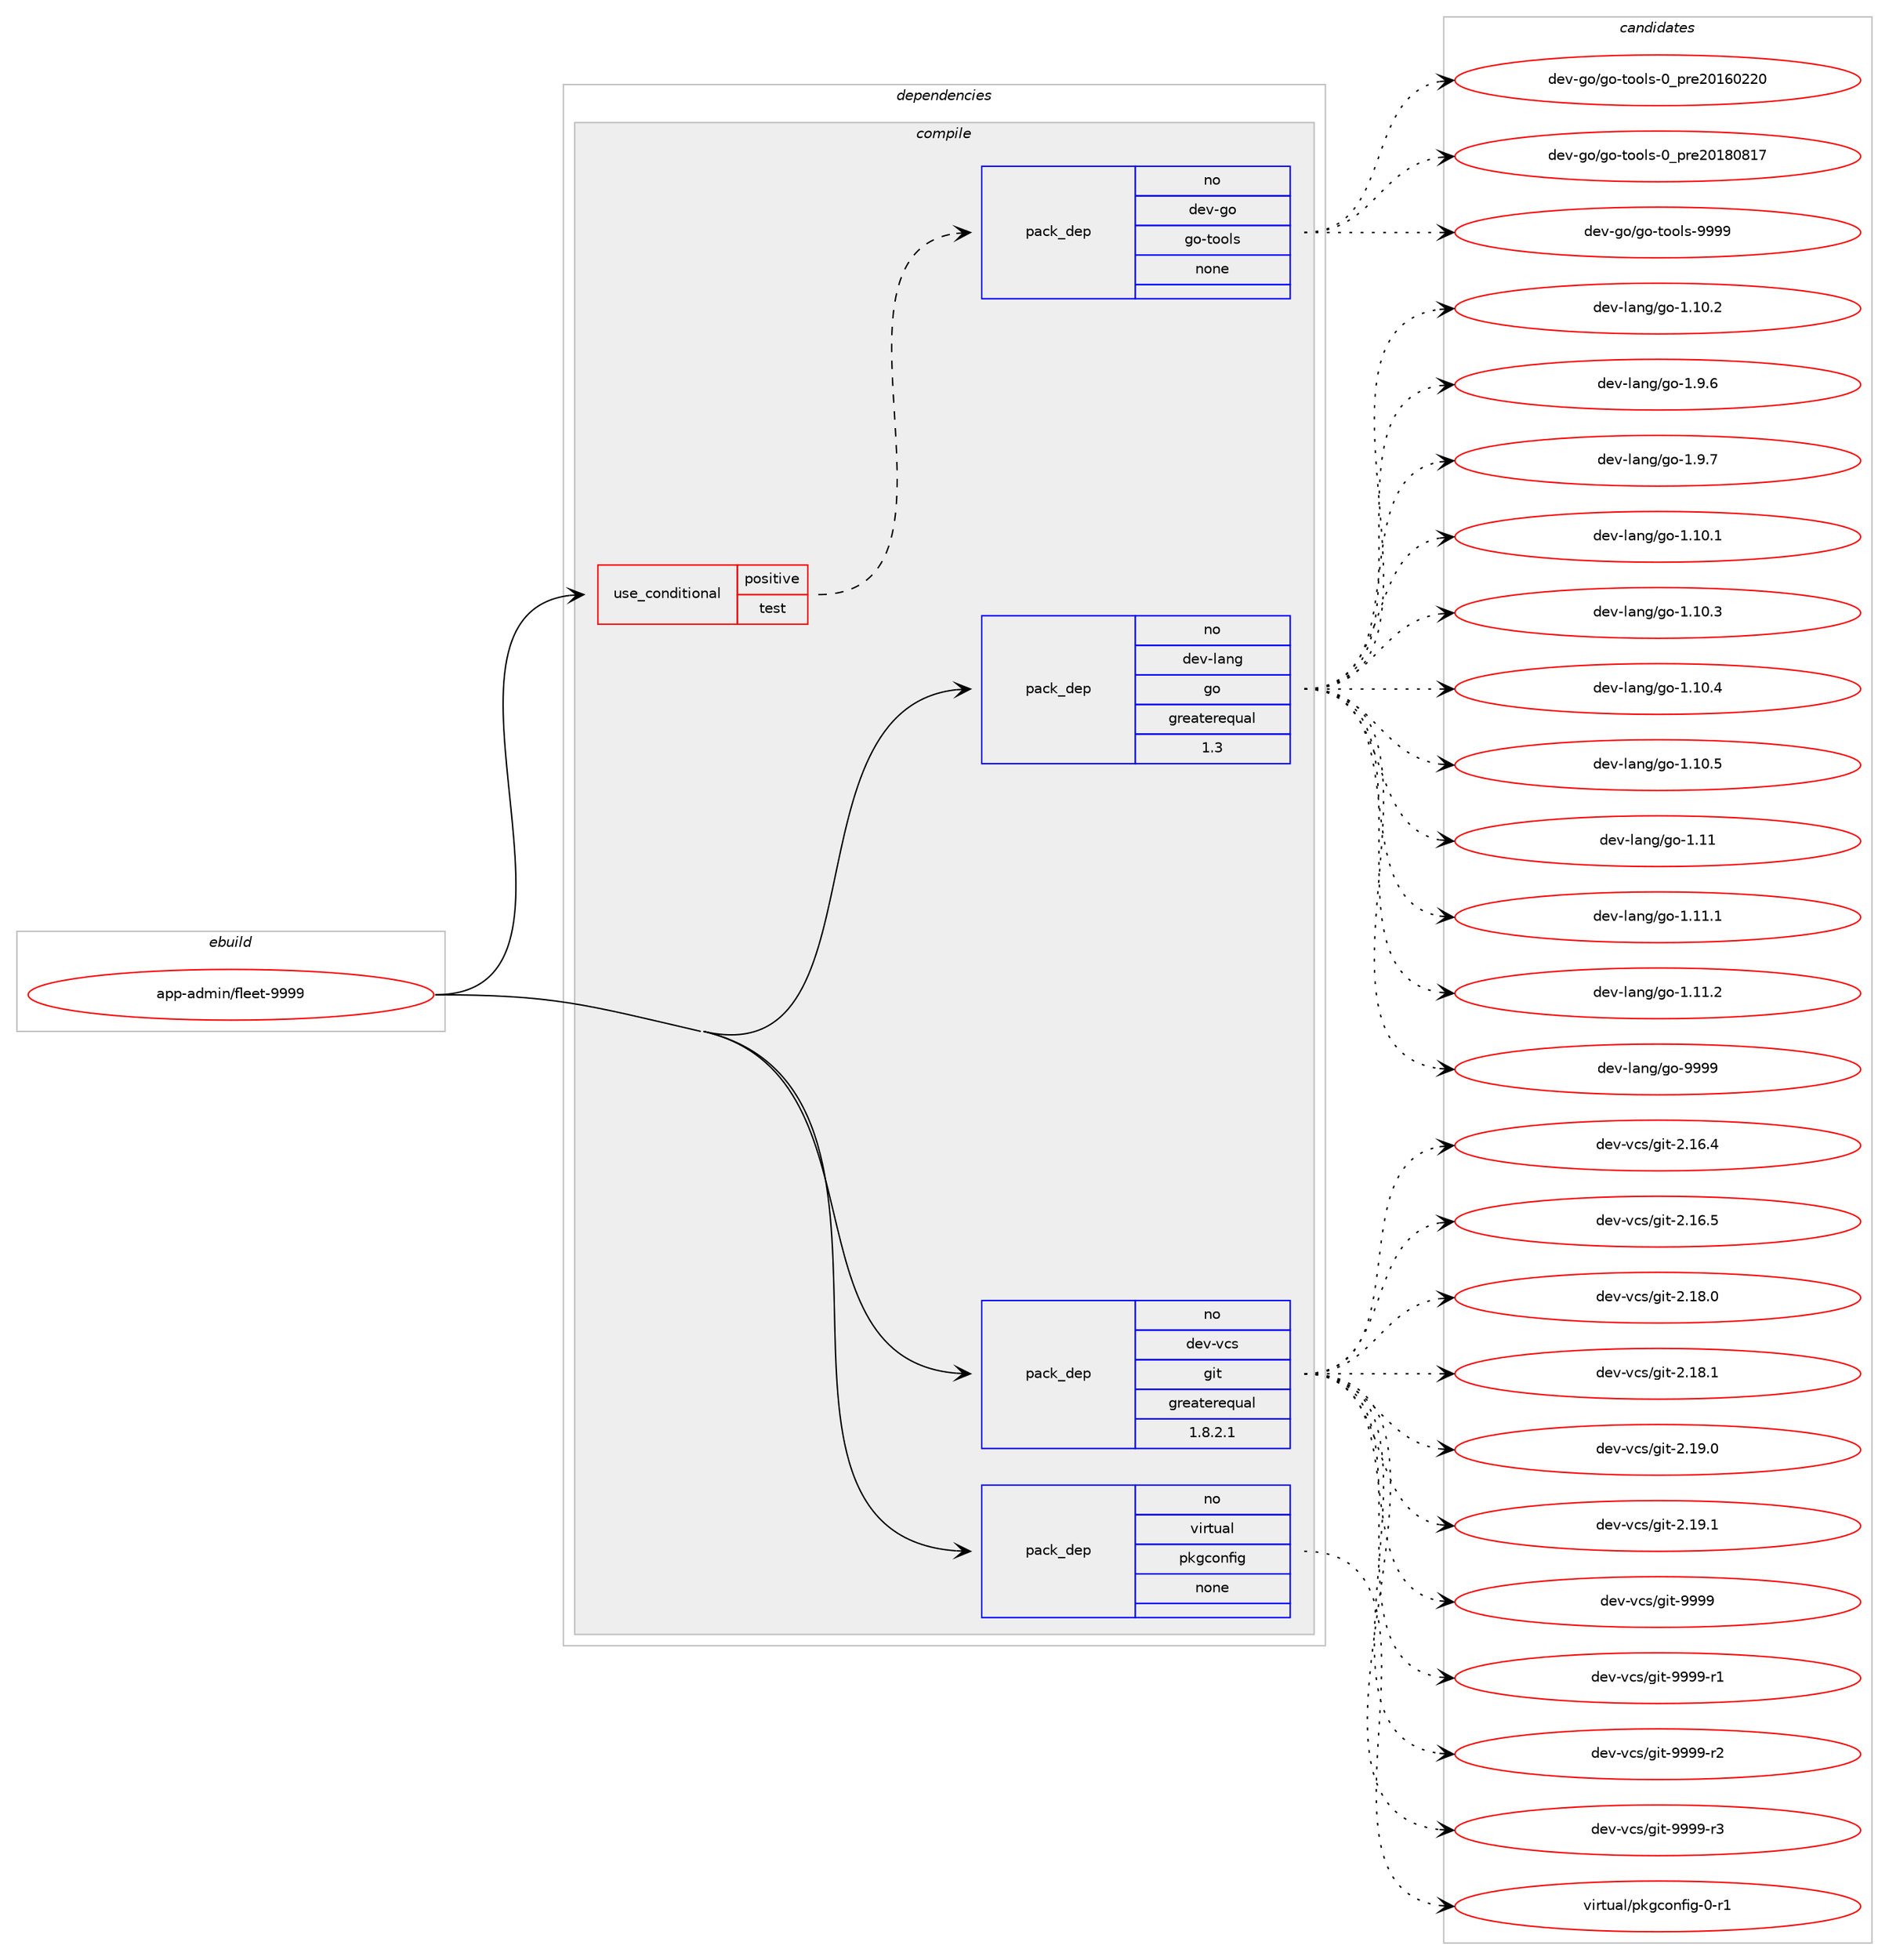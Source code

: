 digraph prolog {

# *************
# Graph options
# *************

newrank=true;
concentrate=true;
compound=true;
graph [rankdir=LR,fontname=Helvetica,fontsize=10,ranksep=1.5];#, ranksep=2.5, nodesep=0.2];
edge  [arrowhead=vee];
node  [fontname=Helvetica,fontsize=10];

# **********
# The ebuild
# **********

subgraph cluster_leftcol {
color=gray;
rank=same;
label=<<i>ebuild</i>>;
id [label="app-admin/fleet-9999", color=red, width=4, href="../app-admin/fleet-9999.svg"];
}

# ****************
# The dependencies
# ****************

subgraph cluster_midcol {
color=gray;
label=<<i>dependencies</i>>;
subgraph cluster_compile {
fillcolor="#eeeeee";
style=filled;
label=<<i>compile</i>>;
subgraph cond64 {
dependency455 [label=<<TABLE BORDER="0" CELLBORDER="1" CELLSPACING="0" CELLPADDING="4"><TR><TD ROWSPAN="3" CELLPADDING="10">use_conditional</TD></TR><TR><TD>positive</TD></TR><TR><TD>test</TD></TR></TABLE>>, shape=none, color=red];
subgraph pack371 {
dependency456 [label=<<TABLE BORDER="0" CELLBORDER="1" CELLSPACING="0" CELLPADDING="4" WIDTH="220"><TR><TD ROWSPAN="6" CELLPADDING="30">pack_dep</TD></TR><TR><TD WIDTH="110">no</TD></TR><TR><TD>dev-go</TD></TR><TR><TD>go-tools</TD></TR><TR><TD>none</TD></TR><TR><TD></TD></TR></TABLE>>, shape=none, color=blue];
}
dependency455:e -> dependency456:w [weight=20,style="dashed",arrowhead="vee"];
}
id:e -> dependency455:w [weight=20,style="solid",arrowhead="vee"];
subgraph pack372 {
dependency457 [label=<<TABLE BORDER="0" CELLBORDER="1" CELLSPACING="0" CELLPADDING="4" WIDTH="220"><TR><TD ROWSPAN="6" CELLPADDING="30">pack_dep</TD></TR><TR><TD WIDTH="110">no</TD></TR><TR><TD>dev-lang</TD></TR><TR><TD>go</TD></TR><TR><TD>greaterequal</TD></TR><TR><TD>1.3</TD></TR></TABLE>>, shape=none, color=blue];
}
id:e -> dependency457:w [weight=20,style="solid",arrowhead="vee"];
subgraph pack373 {
dependency458 [label=<<TABLE BORDER="0" CELLBORDER="1" CELLSPACING="0" CELLPADDING="4" WIDTH="220"><TR><TD ROWSPAN="6" CELLPADDING="30">pack_dep</TD></TR><TR><TD WIDTH="110">no</TD></TR><TR><TD>dev-vcs</TD></TR><TR><TD>git</TD></TR><TR><TD>greaterequal</TD></TR><TR><TD>1.8.2.1</TD></TR></TABLE>>, shape=none, color=blue];
}
id:e -> dependency458:w [weight=20,style="solid",arrowhead="vee"];
subgraph pack374 {
dependency459 [label=<<TABLE BORDER="0" CELLBORDER="1" CELLSPACING="0" CELLPADDING="4" WIDTH="220"><TR><TD ROWSPAN="6" CELLPADDING="30">pack_dep</TD></TR><TR><TD WIDTH="110">no</TD></TR><TR><TD>virtual</TD></TR><TR><TD>pkgconfig</TD></TR><TR><TD>none</TD></TR><TR><TD></TD></TR></TABLE>>, shape=none, color=blue];
}
id:e -> dependency459:w [weight=20,style="solid",arrowhead="vee"];
}
subgraph cluster_compileandrun {
fillcolor="#eeeeee";
style=filled;
label=<<i>compile and run</i>>;
}
subgraph cluster_run {
fillcolor="#eeeeee";
style=filled;
label=<<i>run</i>>;
}
}

# **************
# The candidates
# **************

subgraph cluster_choices {
rank=same;
color=gray;
label=<<i>candidates</i>>;

subgraph choice371 {
color=black;
nodesep=1;
choice1001011184510311147103111451161111111081154548951121141015048495448505048 [label="dev-go/go-tools-0_pre20160220", color=red, width=4,href="../dev-go/go-tools-0_pre20160220.svg"];
choice1001011184510311147103111451161111111081154548951121141015048495648564955 [label="dev-go/go-tools-0_pre20180817", color=red, width=4,href="../dev-go/go-tools-0_pre20180817.svg"];
choice1001011184510311147103111451161111111081154557575757 [label="dev-go/go-tools-9999", color=red, width=4,href="../dev-go/go-tools-9999.svg"];
dependency456:e -> choice1001011184510311147103111451161111111081154548951121141015048495448505048:w [style=dotted,weight="100"];
dependency456:e -> choice1001011184510311147103111451161111111081154548951121141015048495648564955:w [style=dotted,weight="100"];
dependency456:e -> choice1001011184510311147103111451161111111081154557575757:w [style=dotted,weight="100"];
}
subgraph choice372 {
color=black;
nodesep=1;
choice10010111845108971101034710311145494649484650 [label="dev-lang/go-1.10.2", color=red, width=4,href="../dev-lang/go-1.10.2.svg"];
choice100101118451089711010347103111454946574654 [label="dev-lang/go-1.9.6", color=red, width=4,href="../dev-lang/go-1.9.6.svg"];
choice100101118451089711010347103111454946574655 [label="dev-lang/go-1.9.7", color=red, width=4,href="../dev-lang/go-1.9.7.svg"];
choice10010111845108971101034710311145494649484649 [label="dev-lang/go-1.10.1", color=red, width=4,href="../dev-lang/go-1.10.1.svg"];
choice10010111845108971101034710311145494649484651 [label="dev-lang/go-1.10.3", color=red, width=4,href="../dev-lang/go-1.10.3.svg"];
choice10010111845108971101034710311145494649484652 [label="dev-lang/go-1.10.4", color=red, width=4,href="../dev-lang/go-1.10.4.svg"];
choice10010111845108971101034710311145494649484653 [label="dev-lang/go-1.10.5", color=red, width=4,href="../dev-lang/go-1.10.5.svg"];
choice1001011184510897110103471031114549464949 [label="dev-lang/go-1.11", color=red, width=4,href="../dev-lang/go-1.11.svg"];
choice10010111845108971101034710311145494649494649 [label="dev-lang/go-1.11.1", color=red, width=4,href="../dev-lang/go-1.11.1.svg"];
choice10010111845108971101034710311145494649494650 [label="dev-lang/go-1.11.2", color=red, width=4,href="../dev-lang/go-1.11.2.svg"];
choice1001011184510897110103471031114557575757 [label="dev-lang/go-9999", color=red, width=4,href="../dev-lang/go-9999.svg"];
dependency457:e -> choice10010111845108971101034710311145494649484650:w [style=dotted,weight="100"];
dependency457:e -> choice100101118451089711010347103111454946574654:w [style=dotted,weight="100"];
dependency457:e -> choice100101118451089711010347103111454946574655:w [style=dotted,weight="100"];
dependency457:e -> choice10010111845108971101034710311145494649484649:w [style=dotted,weight="100"];
dependency457:e -> choice10010111845108971101034710311145494649484651:w [style=dotted,weight="100"];
dependency457:e -> choice10010111845108971101034710311145494649484652:w [style=dotted,weight="100"];
dependency457:e -> choice10010111845108971101034710311145494649484653:w [style=dotted,weight="100"];
dependency457:e -> choice1001011184510897110103471031114549464949:w [style=dotted,weight="100"];
dependency457:e -> choice10010111845108971101034710311145494649494649:w [style=dotted,weight="100"];
dependency457:e -> choice10010111845108971101034710311145494649494650:w [style=dotted,weight="100"];
dependency457:e -> choice1001011184510897110103471031114557575757:w [style=dotted,weight="100"];
}
subgraph choice373 {
color=black;
nodesep=1;
choice10010111845118991154710310511645504649544652 [label="dev-vcs/git-2.16.4", color=red, width=4,href="../dev-vcs/git-2.16.4.svg"];
choice10010111845118991154710310511645504649544653 [label="dev-vcs/git-2.16.5", color=red, width=4,href="../dev-vcs/git-2.16.5.svg"];
choice10010111845118991154710310511645504649564648 [label="dev-vcs/git-2.18.0", color=red, width=4,href="../dev-vcs/git-2.18.0.svg"];
choice10010111845118991154710310511645504649564649 [label="dev-vcs/git-2.18.1", color=red, width=4,href="../dev-vcs/git-2.18.1.svg"];
choice10010111845118991154710310511645504649574648 [label="dev-vcs/git-2.19.0", color=red, width=4,href="../dev-vcs/git-2.19.0.svg"];
choice10010111845118991154710310511645504649574649 [label="dev-vcs/git-2.19.1", color=red, width=4,href="../dev-vcs/git-2.19.1.svg"];
choice1001011184511899115471031051164557575757 [label="dev-vcs/git-9999", color=red, width=4,href="../dev-vcs/git-9999.svg"];
choice10010111845118991154710310511645575757574511449 [label="dev-vcs/git-9999-r1", color=red, width=4,href="../dev-vcs/git-9999-r1.svg"];
choice10010111845118991154710310511645575757574511450 [label="dev-vcs/git-9999-r2", color=red, width=4,href="../dev-vcs/git-9999-r2.svg"];
choice10010111845118991154710310511645575757574511451 [label="dev-vcs/git-9999-r3", color=red, width=4,href="../dev-vcs/git-9999-r3.svg"];
dependency458:e -> choice10010111845118991154710310511645504649544652:w [style=dotted,weight="100"];
dependency458:e -> choice10010111845118991154710310511645504649544653:w [style=dotted,weight="100"];
dependency458:e -> choice10010111845118991154710310511645504649564648:w [style=dotted,weight="100"];
dependency458:e -> choice10010111845118991154710310511645504649564649:w [style=dotted,weight="100"];
dependency458:e -> choice10010111845118991154710310511645504649574648:w [style=dotted,weight="100"];
dependency458:e -> choice10010111845118991154710310511645504649574649:w [style=dotted,weight="100"];
dependency458:e -> choice1001011184511899115471031051164557575757:w [style=dotted,weight="100"];
dependency458:e -> choice10010111845118991154710310511645575757574511449:w [style=dotted,weight="100"];
dependency458:e -> choice10010111845118991154710310511645575757574511450:w [style=dotted,weight="100"];
dependency458:e -> choice10010111845118991154710310511645575757574511451:w [style=dotted,weight="100"];
}
subgraph choice374 {
color=black;
nodesep=1;
choice11810511411611797108471121071039911111010210510345484511449 [label="virtual/pkgconfig-0-r1", color=red, width=4,href="../virtual/pkgconfig-0-r1.svg"];
dependency459:e -> choice11810511411611797108471121071039911111010210510345484511449:w [style=dotted,weight="100"];
}
}

}
